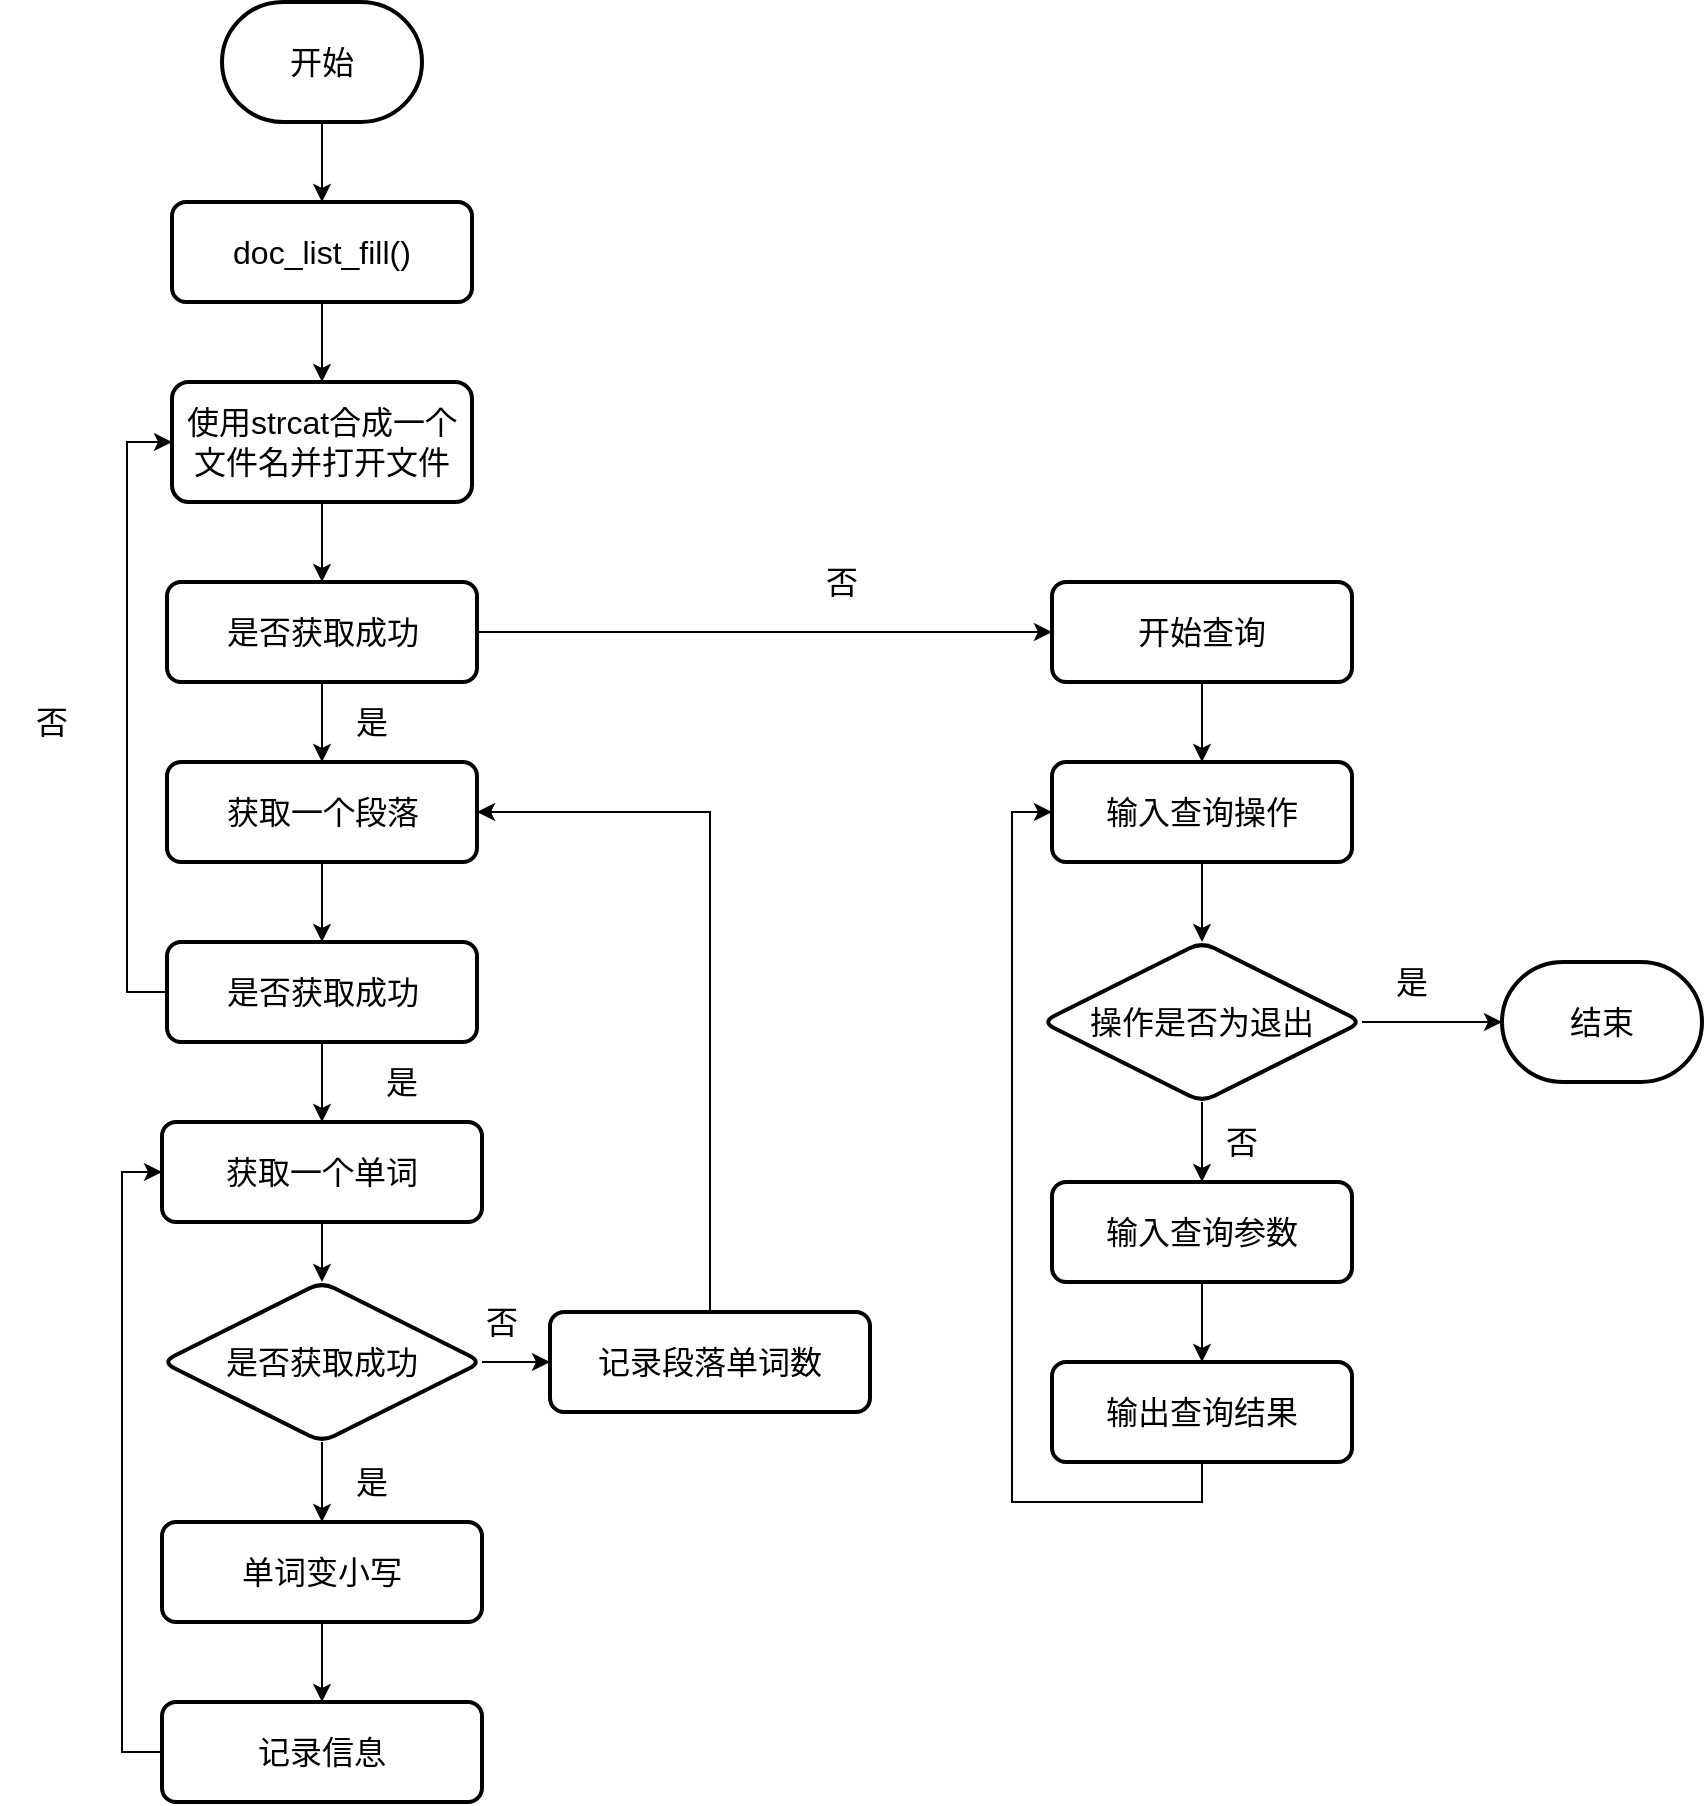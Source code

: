 <mxfile version="22.1.18" type="github">
  <diagram id="C5RBs43oDa-KdzZeNtuy" name="Page-1">
    <mxGraphModel dx="858" dy="498" grid="1" gridSize="10" guides="1" tooltips="1" connect="1" arrows="1" fold="1" page="1" pageScale="1" pageWidth="827" pageHeight="1169" math="0" shadow="0">
      <root>
        <mxCell id="WIyWlLk6GJQsqaUBKTNV-0" />
        <mxCell id="WIyWlLk6GJQsqaUBKTNV-1" parent="WIyWlLk6GJQsqaUBKTNV-0" />
        <mxCell id="r3SH1TIfYEormTuTdtzs-2" style="edgeStyle=orthogonalEdgeStyle;rounded=0;orthogonalLoop=1;jettySize=auto;html=1;exitX=0.5;exitY=1;exitDx=0;exitDy=0;exitPerimeter=0;entryX=0.5;entryY=0;entryDx=0;entryDy=0;" edge="1" parent="WIyWlLk6GJQsqaUBKTNV-1" source="r3SH1TIfYEormTuTdtzs-0" target="r3SH1TIfYEormTuTdtzs-3">
          <mxGeometry relative="1" as="geometry">
            <mxPoint x="220" y="170" as="targetPoint" />
          </mxGeometry>
        </mxCell>
        <mxCell id="r3SH1TIfYEormTuTdtzs-0" value="&lt;font style=&quot;font-size: 16px;&quot;&gt;开始&lt;/font&gt;" style="strokeWidth=2;html=1;shape=mxgraph.flowchart.terminator;whiteSpace=wrap;" vertex="1" parent="WIyWlLk6GJQsqaUBKTNV-1">
          <mxGeometry x="170" y="60" width="100" height="60" as="geometry" />
        </mxCell>
        <mxCell id="r3SH1TIfYEormTuTdtzs-6" value="" style="edgeStyle=orthogonalEdgeStyle;rounded=0;orthogonalLoop=1;jettySize=auto;html=1;" edge="1" parent="WIyWlLk6GJQsqaUBKTNV-1" source="r3SH1TIfYEormTuTdtzs-3" target="r3SH1TIfYEormTuTdtzs-5">
          <mxGeometry relative="1" as="geometry" />
        </mxCell>
        <mxCell id="r3SH1TIfYEormTuTdtzs-3" value="&lt;font style=&quot;font-size: 16px;&quot;&gt;doc_list_fill()&lt;/font&gt;" style="rounded=1;whiteSpace=wrap;html=1;absoluteArcSize=1;arcSize=14;strokeWidth=2;" vertex="1" parent="WIyWlLk6GJQsqaUBKTNV-1">
          <mxGeometry x="145" y="160" width="150" height="50" as="geometry" />
        </mxCell>
        <mxCell id="r3SH1TIfYEormTuTdtzs-51" style="edgeStyle=orthogonalEdgeStyle;rounded=0;orthogonalLoop=1;jettySize=auto;html=1;exitX=0.5;exitY=1;exitDx=0;exitDy=0;" edge="1" parent="WIyWlLk6GJQsqaUBKTNV-1" source="r3SH1TIfYEormTuTdtzs-5" target="r3SH1TIfYEormTuTdtzs-50">
          <mxGeometry relative="1" as="geometry" />
        </mxCell>
        <mxCell id="r3SH1TIfYEormTuTdtzs-5" value="&lt;font style=&quot;font-size: 16px;&quot;&gt;使用strcat合成一个文件名并打开文件&lt;/font&gt;" style="whiteSpace=wrap;html=1;rounded=1;arcSize=14;strokeWidth=2;" vertex="1" parent="WIyWlLk6GJQsqaUBKTNV-1">
          <mxGeometry x="145" y="250" width="150" height="60" as="geometry" />
        </mxCell>
        <mxCell id="r3SH1TIfYEormTuTdtzs-53" style="edgeStyle=orthogonalEdgeStyle;rounded=0;orthogonalLoop=1;jettySize=auto;html=1;exitX=0.5;exitY=1;exitDx=0;exitDy=0;entryX=0.5;entryY=0;entryDx=0;entryDy=0;" edge="1" parent="WIyWlLk6GJQsqaUBKTNV-1" source="r3SH1TIfYEormTuTdtzs-7" target="r3SH1TIfYEormTuTdtzs-36">
          <mxGeometry relative="1" as="geometry" />
        </mxCell>
        <mxCell id="r3SH1TIfYEormTuTdtzs-7" value="&lt;font style=&quot;font-size: 16px;&quot;&gt;获取一个段落&lt;/font&gt;" style="whiteSpace=wrap;html=1;rounded=1;arcSize=14;strokeWidth=2;" vertex="1" parent="WIyWlLk6GJQsqaUBKTNV-1">
          <mxGeometry x="142.5" y="440" width="155" height="50" as="geometry" />
        </mxCell>
        <mxCell id="r3SH1TIfYEormTuTdtzs-45" style="edgeStyle=orthogonalEdgeStyle;rounded=0;orthogonalLoop=1;jettySize=auto;html=1;exitX=0.5;exitY=1;exitDx=0;exitDy=0;entryX=0.5;entryY=0;entryDx=0;entryDy=0;" edge="1" parent="WIyWlLk6GJQsqaUBKTNV-1" source="r3SH1TIfYEormTuTdtzs-11" target="r3SH1TIfYEormTuTdtzs-13">
          <mxGeometry relative="1" as="geometry" />
        </mxCell>
        <mxCell id="r3SH1TIfYEormTuTdtzs-11" value="&lt;font style=&quot;font-size: 16px;&quot;&gt;获取一个单词&lt;/font&gt;" style="whiteSpace=wrap;html=1;rounded=1;arcSize=14;strokeWidth=2;" vertex="1" parent="WIyWlLk6GJQsqaUBKTNV-1">
          <mxGeometry x="140" y="620" width="160" height="50" as="geometry" />
        </mxCell>
        <mxCell id="r3SH1TIfYEormTuTdtzs-28" style="edgeStyle=orthogonalEdgeStyle;rounded=0;orthogonalLoop=1;jettySize=auto;html=1;exitX=1;exitY=0.5;exitDx=0;exitDy=0;" edge="1" parent="WIyWlLk6GJQsqaUBKTNV-1" source="r3SH1TIfYEormTuTdtzs-13" target="r3SH1TIfYEormTuTdtzs-26">
          <mxGeometry relative="1" as="geometry" />
        </mxCell>
        <mxCell id="r3SH1TIfYEormTuTdtzs-46" style="edgeStyle=orthogonalEdgeStyle;rounded=0;orthogonalLoop=1;jettySize=auto;html=1;exitX=0.5;exitY=1;exitDx=0;exitDy=0;entryX=0.5;entryY=0;entryDx=0;entryDy=0;" edge="1" parent="WIyWlLk6GJQsqaUBKTNV-1" source="r3SH1TIfYEormTuTdtzs-13" target="r3SH1TIfYEormTuTdtzs-19">
          <mxGeometry relative="1" as="geometry" />
        </mxCell>
        <mxCell id="r3SH1TIfYEormTuTdtzs-13" value="&lt;font style=&quot;font-size: 16px;&quot;&gt;是否获取成功&lt;/font&gt;" style="rhombus;whiteSpace=wrap;html=1;rounded=1;arcSize=14;strokeWidth=2;" vertex="1" parent="WIyWlLk6GJQsqaUBKTNV-1">
          <mxGeometry x="140" y="700" width="160" height="80" as="geometry" />
        </mxCell>
        <mxCell id="r3SH1TIfYEormTuTdtzs-56" style="edgeStyle=orthogonalEdgeStyle;rounded=0;orthogonalLoop=1;jettySize=auto;html=1;exitX=0;exitY=0.5;exitDx=0;exitDy=0;entryX=0;entryY=0.5;entryDx=0;entryDy=0;" edge="1" parent="WIyWlLk6GJQsqaUBKTNV-1" source="r3SH1TIfYEormTuTdtzs-15" target="r3SH1TIfYEormTuTdtzs-11">
          <mxGeometry relative="1" as="geometry" />
        </mxCell>
        <mxCell id="r3SH1TIfYEormTuTdtzs-15" value="&lt;font style=&quot;font-size: 16px;&quot;&gt;记录信息&lt;/font&gt;" style="whiteSpace=wrap;html=1;rounded=1;arcSize=14;strokeWidth=2;" vertex="1" parent="WIyWlLk6GJQsqaUBKTNV-1">
          <mxGeometry x="140" y="910" width="160" height="50" as="geometry" />
        </mxCell>
        <mxCell id="r3SH1TIfYEormTuTdtzs-17" value="&lt;font style=&quot;font-size: 16px;&quot;&gt;是&lt;/font&gt;" style="whiteSpace=wrap;html=1;fillColor=#f5f5f5;fontColor=#000000;strokeColor=#666666;opacity=0;fontSize=16;" vertex="1" parent="WIyWlLk6GJQsqaUBKTNV-1">
          <mxGeometry x="220" y="780" width="50" height="40" as="geometry" />
        </mxCell>
        <mxCell id="r3SH1TIfYEormTuTdtzs-18" value="&lt;font style=&quot;font-size: 16px;&quot;&gt;否&lt;/font&gt;" style="whiteSpace=wrap;html=1;fillColor=#f5f5f5;fontColor=#000000;strokeColor=#666666;opacity=0;fontSize=16;" vertex="1" parent="WIyWlLk6GJQsqaUBKTNV-1">
          <mxGeometry x="285" y="700" width="50" height="40" as="geometry" />
        </mxCell>
        <mxCell id="r3SH1TIfYEormTuTdtzs-47" style="edgeStyle=orthogonalEdgeStyle;rounded=0;orthogonalLoop=1;jettySize=auto;html=1;exitX=0.5;exitY=1;exitDx=0;exitDy=0;entryX=0.5;entryY=0;entryDx=0;entryDy=0;" edge="1" parent="WIyWlLk6GJQsqaUBKTNV-1" source="r3SH1TIfYEormTuTdtzs-19" target="r3SH1TIfYEormTuTdtzs-15">
          <mxGeometry relative="1" as="geometry" />
        </mxCell>
        <mxCell id="r3SH1TIfYEormTuTdtzs-19" value="&lt;font style=&quot;font-size: 16px;&quot;&gt;单词变小写&lt;/font&gt;" style="rounded=1;whiteSpace=wrap;html=1;absoluteArcSize=1;arcSize=14;strokeWidth=2;" vertex="1" parent="WIyWlLk6GJQsqaUBKTNV-1">
          <mxGeometry x="140" y="820" width="160" height="50" as="geometry" />
        </mxCell>
        <mxCell id="r3SH1TIfYEormTuTdtzs-35" style="edgeStyle=orthogonalEdgeStyle;rounded=0;orthogonalLoop=1;jettySize=auto;html=1;exitX=0.5;exitY=0;exitDx=0;exitDy=0;entryX=1;entryY=0.5;entryDx=0;entryDy=0;" edge="1" parent="WIyWlLk6GJQsqaUBKTNV-1" source="r3SH1TIfYEormTuTdtzs-26" target="r3SH1TIfYEormTuTdtzs-7">
          <mxGeometry relative="1" as="geometry" />
        </mxCell>
        <mxCell id="r3SH1TIfYEormTuTdtzs-26" value="&lt;font style=&quot;font-size: 16px;&quot;&gt;记录段落单词数&lt;/font&gt;" style="whiteSpace=wrap;html=1;rounded=1;arcSize=14;strokeWidth=2;" vertex="1" parent="WIyWlLk6GJQsqaUBKTNV-1">
          <mxGeometry x="334" y="715" width="160" height="50" as="geometry" />
        </mxCell>
        <mxCell id="r3SH1TIfYEormTuTdtzs-48" style="edgeStyle=orthogonalEdgeStyle;rounded=0;orthogonalLoop=1;jettySize=auto;html=1;exitX=0;exitY=0.5;exitDx=0;exitDy=0;entryX=0;entryY=0.5;entryDx=0;entryDy=0;" edge="1" parent="WIyWlLk6GJQsqaUBKTNV-1" source="r3SH1TIfYEormTuTdtzs-36" target="r3SH1TIfYEormTuTdtzs-5">
          <mxGeometry relative="1" as="geometry" />
        </mxCell>
        <mxCell id="r3SH1TIfYEormTuTdtzs-54" style="edgeStyle=orthogonalEdgeStyle;rounded=0;orthogonalLoop=1;jettySize=auto;html=1;exitX=0.5;exitY=1;exitDx=0;exitDy=0;" edge="1" parent="WIyWlLk6GJQsqaUBKTNV-1" source="r3SH1TIfYEormTuTdtzs-36" target="r3SH1TIfYEormTuTdtzs-11">
          <mxGeometry relative="1" as="geometry" />
        </mxCell>
        <mxCell id="r3SH1TIfYEormTuTdtzs-36" value="&lt;font style=&quot;font-size: 16px;&quot;&gt;是否获取成功&lt;/font&gt;" style="whiteSpace=wrap;html=1;rounded=1;arcSize=14;strokeWidth=2;" vertex="1" parent="WIyWlLk6GJQsqaUBKTNV-1">
          <mxGeometry x="142.5" y="530" width="155" height="50" as="geometry" />
        </mxCell>
        <mxCell id="r3SH1TIfYEormTuTdtzs-43" value="&lt;font style=&quot;font-size: 16px;&quot;&gt;是&lt;/font&gt;" style="whiteSpace=wrap;html=1;fillColor=#f5f5f5;fontColor=#000000;strokeColor=#666666;opacity=0;fontSize=16;" vertex="1" parent="WIyWlLk6GJQsqaUBKTNV-1">
          <mxGeometry x="235" y="580" width="50" height="40" as="geometry" />
        </mxCell>
        <mxCell id="r3SH1TIfYEormTuTdtzs-49" value="&lt;font style=&quot;font-size: 16px;&quot;&gt;否&lt;/font&gt;" style="whiteSpace=wrap;html=1;fillColor=#f5f5f5;fontColor=#000000;strokeColor=#666666;opacity=0;fontSize=16;" vertex="1" parent="WIyWlLk6GJQsqaUBKTNV-1">
          <mxGeometry x="60" y="400" width="50" height="40" as="geometry" />
        </mxCell>
        <mxCell id="r3SH1TIfYEormTuTdtzs-52" style="edgeStyle=orthogonalEdgeStyle;rounded=0;orthogonalLoop=1;jettySize=auto;html=1;exitX=0.5;exitY=1;exitDx=0;exitDy=0;" edge="1" parent="WIyWlLk6GJQsqaUBKTNV-1" source="r3SH1TIfYEormTuTdtzs-50" target="r3SH1TIfYEormTuTdtzs-7">
          <mxGeometry relative="1" as="geometry" />
        </mxCell>
        <mxCell id="r3SH1TIfYEormTuTdtzs-66" style="edgeStyle=orthogonalEdgeStyle;rounded=0;orthogonalLoop=1;jettySize=auto;html=1;exitX=1;exitY=0.5;exitDx=0;exitDy=0;entryX=0;entryY=0.5;entryDx=0;entryDy=0;" edge="1" parent="WIyWlLk6GJQsqaUBKTNV-1" source="r3SH1TIfYEormTuTdtzs-50" target="r3SH1TIfYEormTuTdtzs-65">
          <mxGeometry relative="1" as="geometry" />
        </mxCell>
        <mxCell id="r3SH1TIfYEormTuTdtzs-50" value="&lt;font style=&quot;font-size: 16px;&quot;&gt;是否获取成功&lt;/font&gt;" style="whiteSpace=wrap;html=1;rounded=1;arcSize=14;strokeWidth=2;" vertex="1" parent="WIyWlLk6GJQsqaUBKTNV-1">
          <mxGeometry x="142.5" y="350" width="155" height="50" as="geometry" />
        </mxCell>
        <mxCell id="r3SH1TIfYEormTuTdtzs-55" value="&lt;font style=&quot;font-size: 16px;&quot;&gt;是&lt;/font&gt;" style="whiteSpace=wrap;html=1;fillColor=#f5f5f5;fontColor=#000000;strokeColor=#666666;opacity=0;fontSize=16;" vertex="1" parent="WIyWlLk6GJQsqaUBKTNV-1">
          <mxGeometry x="220" y="400" width="50" height="40" as="geometry" />
        </mxCell>
        <mxCell id="r3SH1TIfYEormTuTdtzs-60" value="&lt;font style=&quot;font-size: 16px;&quot;&gt;结束&lt;/font&gt;" style="strokeWidth=2;html=1;shape=mxgraph.flowchart.terminator;whiteSpace=wrap;" vertex="1" parent="WIyWlLk6GJQsqaUBKTNV-1">
          <mxGeometry x="810" y="540" width="100" height="60" as="geometry" />
        </mxCell>
        <mxCell id="r3SH1TIfYEormTuTdtzs-62" value="&lt;font style=&quot;font-size: 16px;&quot;&gt;否&lt;/font&gt;" style="whiteSpace=wrap;html=1;fillColor=#f5f5f5;fontColor=#000000;strokeColor=#666666;opacity=0;fontSize=16;" vertex="1" parent="WIyWlLk6GJQsqaUBKTNV-1">
          <mxGeometry x="455" y="330" width="50" height="40" as="geometry" />
        </mxCell>
        <mxCell id="r3SH1TIfYEormTuTdtzs-68" style="edgeStyle=orthogonalEdgeStyle;rounded=0;orthogonalLoop=1;jettySize=auto;html=1;exitX=0.5;exitY=1;exitDx=0;exitDy=0;entryX=0.5;entryY=0;entryDx=0;entryDy=0;" edge="1" parent="WIyWlLk6GJQsqaUBKTNV-1" source="r3SH1TIfYEormTuTdtzs-65" target="r3SH1TIfYEormTuTdtzs-67">
          <mxGeometry relative="1" as="geometry" />
        </mxCell>
        <mxCell id="r3SH1TIfYEormTuTdtzs-65" value="&lt;font style=&quot;font-size: 16px;&quot;&gt;开始查询&lt;/font&gt;" style="whiteSpace=wrap;html=1;rounded=1;arcSize=14;strokeWidth=2;" vertex="1" parent="WIyWlLk6GJQsqaUBKTNV-1">
          <mxGeometry x="585" y="350" width="150" height="50" as="geometry" />
        </mxCell>
        <mxCell id="r3SH1TIfYEormTuTdtzs-193" style="edgeStyle=orthogonalEdgeStyle;rounded=0;orthogonalLoop=1;jettySize=auto;html=1;exitX=0.5;exitY=1;exitDx=0;exitDy=0;" edge="1" parent="WIyWlLk6GJQsqaUBKTNV-1" source="r3SH1TIfYEormTuTdtzs-67" target="r3SH1TIfYEormTuTdtzs-192">
          <mxGeometry relative="1" as="geometry" />
        </mxCell>
        <mxCell id="r3SH1TIfYEormTuTdtzs-67" value="&lt;font style=&quot;font-size: 16px;&quot;&gt;输入查询操作&lt;/font&gt;" style="whiteSpace=wrap;html=1;rounded=1;arcSize=14;strokeWidth=2;" vertex="1" parent="WIyWlLk6GJQsqaUBKTNV-1">
          <mxGeometry x="585" y="440" width="150" height="50" as="geometry" />
        </mxCell>
        <mxCell id="r3SH1TIfYEormTuTdtzs-190" style="edgeStyle=orthogonalEdgeStyle;rounded=0;orthogonalLoop=1;jettySize=auto;html=1;exitX=0.5;exitY=1;exitDx=0;exitDy=0;entryX=0.5;entryY=0;entryDx=0;entryDy=0;" edge="1" parent="WIyWlLk6GJQsqaUBKTNV-1" source="r3SH1TIfYEormTuTdtzs-187" target="r3SH1TIfYEormTuTdtzs-189">
          <mxGeometry relative="1" as="geometry" />
        </mxCell>
        <mxCell id="r3SH1TIfYEormTuTdtzs-187" value="&lt;font style=&quot;font-size: 16px;&quot;&gt;输入查询参数&lt;/font&gt;" style="whiteSpace=wrap;html=1;rounded=1;arcSize=14;strokeWidth=2;" vertex="1" parent="WIyWlLk6GJQsqaUBKTNV-1">
          <mxGeometry x="585" y="650" width="150" height="50" as="geometry" />
        </mxCell>
        <mxCell id="r3SH1TIfYEormTuTdtzs-201" style="edgeStyle=orthogonalEdgeStyle;rounded=0;orthogonalLoop=1;jettySize=auto;html=1;exitX=0.5;exitY=1;exitDx=0;exitDy=0;entryX=0;entryY=0.5;entryDx=0;entryDy=0;" edge="1" parent="WIyWlLk6GJQsqaUBKTNV-1" source="r3SH1TIfYEormTuTdtzs-189" target="r3SH1TIfYEormTuTdtzs-67">
          <mxGeometry relative="1" as="geometry" />
        </mxCell>
        <mxCell id="r3SH1TIfYEormTuTdtzs-189" value="&lt;span style=&quot;font-size: 16px;&quot;&gt;输出查询结果&lt;br&gt;&lt;/span&gt;" style="whiteSpace=wrap;html=1;rounded=1;arcSize=14;strokeWidth=2;" vertex="1" parent="WIyWlLk6GJQsqaUBKTNV-1">
          <mxGeometry x="585" y="740" width="150" height="50" as="geometry" />
        </mxCell>
        <mxCell id="r3SH1TIfYEormTuTdtzs-196" style="edgeStyle=orthogonalEdgeStyle;rounded=0;orthogonalLoop=1;jettySize=auto;html=1;exitX=0.5;exitY=1;exitDx=0;exitDy=0;entryX=0.5;entryY=0;entryDx=0;entryDy=0;" edge="1" parent="WIyWlLk6GJQsqaUBKTNV-1" source="r3SH1TIfYEormTuTdtzs-192" target="r3SH1TIfYEormTuTdtzs-187">
          <mxGeometry relative="1" as="geometry" />
        </mxCell>
        <mxCell id="r3SH1TIfYEormTuTdtzs-192" value="&lt;font style=&quot;font-size: 16px;&quot;&gt;操作是否为退出&lt;/font&gt;" style="rhombus;whiteSpace=wrap;html=1;rounded=1;arcSize=14;strokeWidth=2;" vertex="1" parent="WIyWlLk6GJQsqaUBKTNV-1">
          <mxGeometry x="580" y="530" width="160" height="80" as="geometry" />
        </mxCell>
        <mxCell id="r3SH1TIfYEormTuTdtzs-197" value="&lt;font style=&quot;font-size: 16px;&quot;&gt;是&lt;/font&gt;" style="whiteSpace=wrap;html=1;fillColor=#f5f5f5;fontColor=#000000;strokeColor=#666666;opacity=0;fontSize=16;" vertex="1" parent="WIyWlLk6GJQsqaUBKTNV-1">
          <mxGeometry x="740" y="530" width="50" height="40" as="geometry" />
        </mxCell>
        <mxCell id="r3SH1TIfYEormTuTdtzs-198" value="&lt;font style=&quot;font-size: 16px;&quot;&gt;否&lt;/font&gt;" style="whiteSpace=wrap;html=1;fillColor=#f5f5f5;fontColor=#000000;strokeColor=#666666;opacity=0;fontSize=16;" vertex="1" parent="WIyWlLk6GJQsqaUBKTNV-1">
          <mxGeometry x="655" y="610" width="50" height="40" as="geometry" />
        </mxCell>
        <mxCell id="r3SH1TIfYEormTuTdtzs-203" style="edgeStyle=orthogonalEdgeStyle;rounded=0;orthogonalLoop=1;jettySize=auto;html=1;exitX=1;exitY=0.5;exitDx=0;exitDy=0;entryX=0;entryY=0.5;entryDx=0;entryDy=0;entryPerimeter=0;" edge="1" parent="WIyWlLk6GJQsqaUBKTNV-1" source="r3SH1TIfYEormTuTdtzs-192" target="r3SH1TIfYEormTuTdtzs-60">
          <mxGeometry relative="1" as="geometry" />
        </mxCell>
      </root>
    </mxGraphModel>
  </diagram>
</mxfile>
